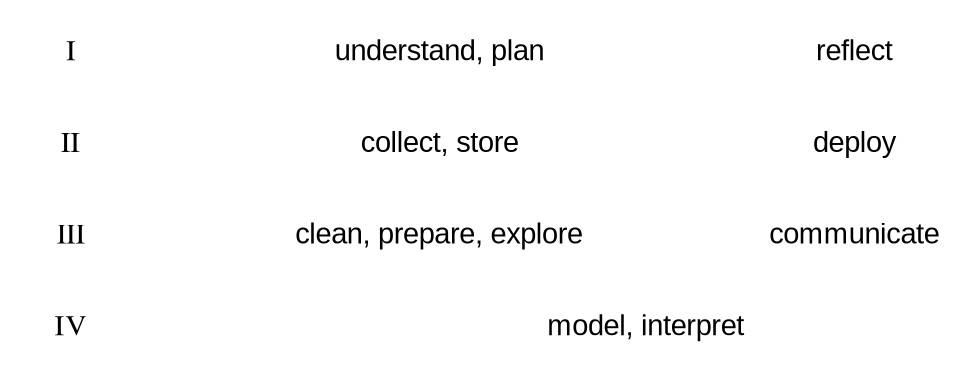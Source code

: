 digraph G {

    graph [pad="0.1", nodesep=1, ranksep=0];
    splines="true";
    rankdir = TB


    node [shape="plaintext"]
    edge [color="lightgray"]


    edge [style="invis"]
    node [fontname="times"]
    I   [group=1]
    II  [group=2]
    III [group=3]
    IV  [group=4]
    I -> II -> III -> IV

    node [fontname="arial"]
    A [group=1 label="understand, plan"]
    B [group=2 label="collect, store"]
    C [group=3 label="clean, prepare, explore"]
    D [group=4 label="model, interpret"]
    E [group=3 label="communicate"]
    F [group=2 label="deploy"]
    G [group=1 label="reflect"]
    A -> B -> C -> D -> E -> F -> G


    
    {rank=same; I; A; G}
    {rank=same; II; B; F}
    {rank=same; III; C; E}
    {rank=same; IV; D}


}